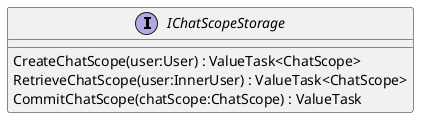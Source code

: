 @startuml
interface IChatScopeStorage {
    CreateChatScope(user:User) : ValueTask<ChatScope>
    RetrieveChatScope(user:InnerUser) : ValueTask<ChatScope>
    CommitChatScope(chatScope:ChatScope) : ValueTask
}
@enduml
